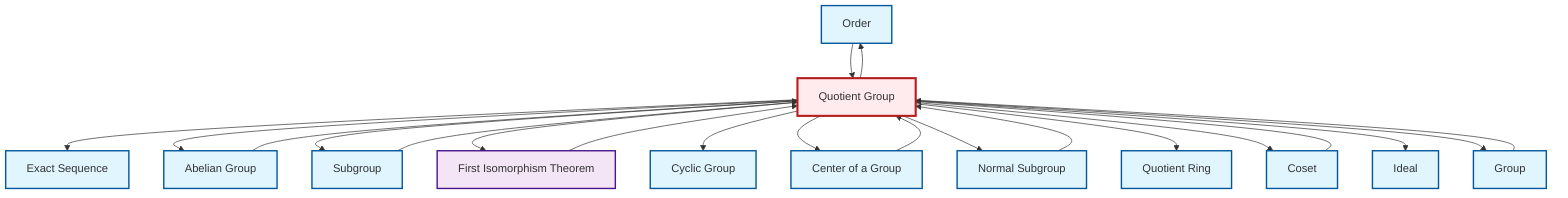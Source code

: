 graph TD
    classDef definition fill:#e1f5fe,stroke:#01579b,stroke-width:2px
    classDef theorem fill:#f3e5f5,stroke:#4a148c,stroke-width:2px
    classDef axiom fill:#fff3e0,stroke:#e65100,stroke-width:2px
    classDef example fill:#e8f5e9,stroke:#1b5e20,stroke-width:2px
    classDef current fill:#ffebee,stroke:#b71c1c,stroke-width:3px
    def-order["Order"]:::definition
    def-center-of-group["Center of a Group"]:::definition
    def-coset["Coset"]:::definition
    def-exact-sequence["Exact Sequence"]:::definition
    def-ideal["Ideal"]:::definition
    thm-first-isomorphism["First Isomorphism Theorem"]:::theorem
    def-cyclic-group["Cyclic Group"]:::definition
    def-quotient-ring["Quotient Ring"]:::definition
    def-normal-subgroup["Normal Subgroup"]:::definition
    def-quotient-group["Quotient Group"]:::definition
    def-group["Group"]:::definition
    def-abelian-group["Abelian Group"]:::definition
    def-subgroup["Subgroup"]:::definition
    def-quotient-group --> def-exact-sequence
    def-quotient-group --> def-abelian-group
    def-order --> def-quotient-group
    def-subgroup --> def-quotient-group
    def-quotient-group --> def-subgroup
    def-quotient-group --> thm-first-isomorphism
    def-normal-subgroup --> def-quotient-group
    def-group --> def-quotient-group
    def-quotient-group --> def-cyclic-group
    thm-first-isomorphism --> def-quotient-group
    def-coset --> def-quotient-group
    def-quotient-group --> def-center-of-group
    def-quotient-group --> def-normal-subgroup
    def-quotient-group --> def-quotient-ring
    def-abelian-group --> def-quotient-group
    def-center-of-group --> def-quotient-group
    def-quotient-group --> def-coset
    def-quotient-group --> def-order
    def-quotient-group --> def-ideal
    def-quotient-group --> def-group
    class def-quotient-group current
